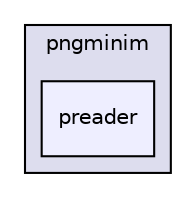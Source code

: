 digraph "png/lpng1612/contrib/pngminim/preader" {
  compound=true
  node [ fontsize="10", fontname="Helvetica"];
  edge [ labelfontsize="10", labelfontname="Helvetica"];
  subgraph clusterdir_23bb6e86d6858176ad9e84456f3979ab {
    graph [ bgcolor="#ddddee", pencolor="black", label="pngminim" fontname="Helvetica", fontsize="10", URL="dir_23bb6e86d6858176ad9e84456f3979ab.html"]
  dir_1487a3682989555032e337d65ce57aed [shape=box, label="preader", style="filled", fillcolor="#eeeeff", pencolor="black", URL="dir_1487a3682989555032e337d65ce57aed.html"];
  }
}
